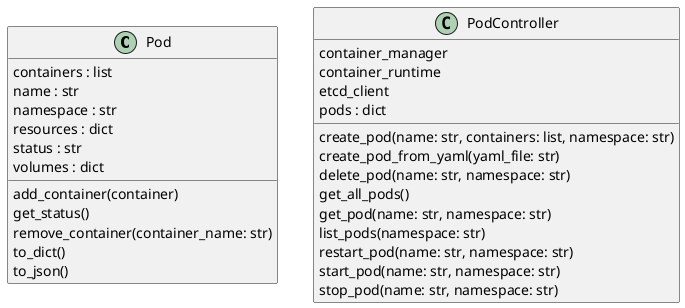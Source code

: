 @startuml classes_pod
set namespaceSeparator none
class "Pod" as pod.pod.Pod {
  containers : list
  name : str
  namespace : str
  resources : dict
  status : str
  volumes : dict
  add_container(container)
  get_status()
  remove_container(container_name: str)
  to_dict()
  to_json()
}
class "PodController" as pod.pod_controller.PodController {
  container_manager
  container_runtime
  etcd_client
  pods : dict
  create_pod(name: str, containers: list, namespace: str)
  create_pod_from_yaml(yaml_file: str)
  delete_pod(name: str, namespace: str)
  get_all_pods()
  get_pod(name: str, namespace: str)
  list_pods(namespace: str)
  restart_pod(name: str, namespace: str)
  start_pod(name: str, namespace: str)
  stop_pod(name: str, namespace: str)
}
@enduml
